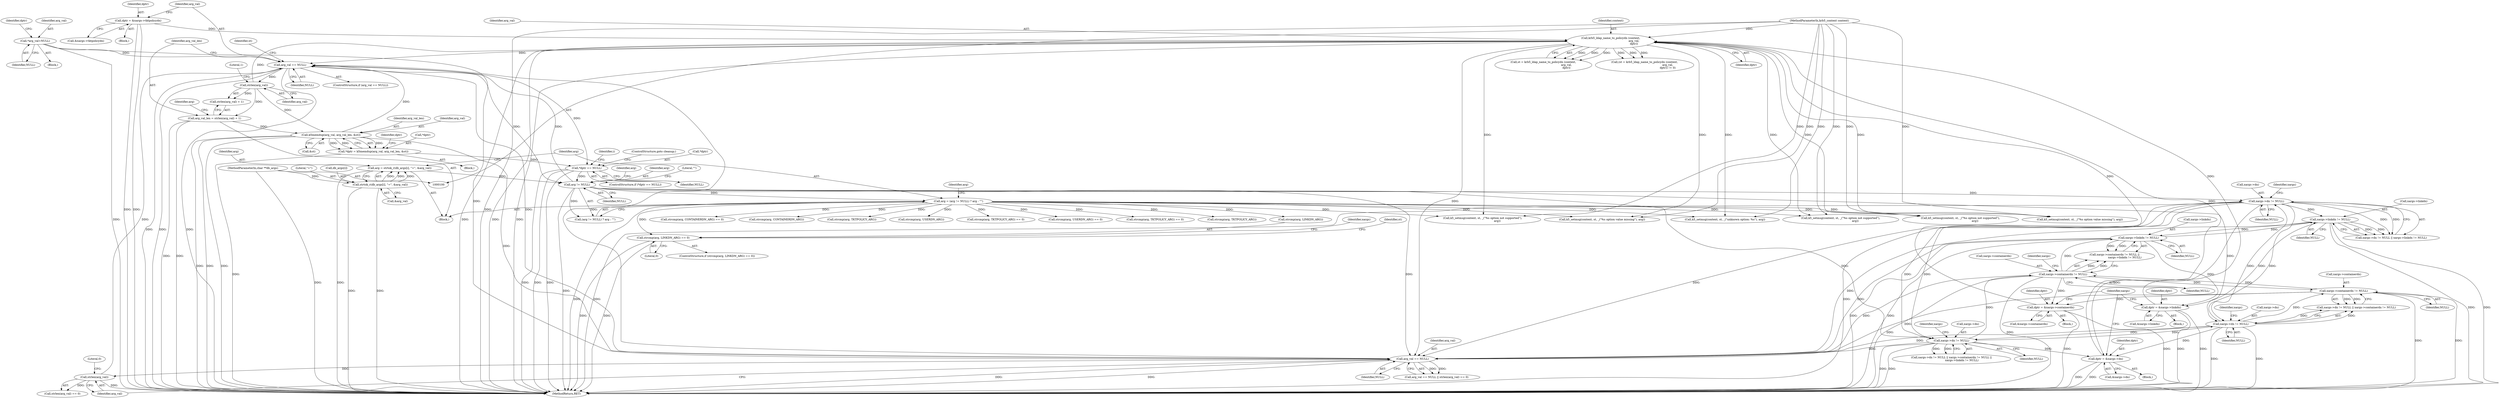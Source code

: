 digraph "0_krb5_08c642c09c38a9c6454ab43a9b53b2a89b9eef99@API" {
"1000264" [label="(Call,strcmp(arg, LINKDN_ARG) == 0)"];
"1000152" [label="(Call,arg = (arg != NULL) ? arg : \"\")"];
"1000155" [label="(Call,arg != NULL)"];
"1000143" [label="(Call,arg = strtok_r(db_args[i], \"=\", &arg_val))"];
"1000145" [label="(Call,strtok_r(db_args[i], \"=\", &arg_val))"];
"1000102" [label="(MethodParameterIn,char **db_args)"];
"1000337" [label="(Call,arg_val == NULL)"];
"1000368" [label="(Call,krb5_ldap_name_to_policydn (context,\n                                                      arg_val,\n                                                      dptr))"];
"1000101" [label="(MethodParameterIn,krb5_context context)"];
"1000354" [label="(Call,strlen(arg_val))"];
"1000167" [label="(Call,dptr = &xargs->tktpolicydn)"];
"1000293" [label="(Call,dptr = &xargs->linkdn)"];
"1000199" [label="(Call,xargs->linkdn != NULL)"];
"1000277" [label="(Call,xargs->linkdn != NULL)"];
"1000272" [label="(Call,xargs->dn != NULL)"];
"1000235" [label="(Call,xargs->dn != NULL)"];
"1000188" [label="(Call,xargs->dn != NULL)"];
"1000194" [label="(Call,xargs->containerdn != NULL)"];
"1000240" [label="(Call,xargs->containerdn != NULL)"];
"1000215" [label="(Call,dptr = &xargs->dn)"];
"1000256" [label="(Call,dptr = &xargs->containerdn)"];
"1000318" [label="(Call,arg_val == NULL)"];
"1000379" [label="(Call,k5memdup(arg_val, arg_val_len, &st))"];
"1000351" [label="(Call,arg_val_len = strlen(arg_val) + 1)"];
"1000119" [label="(Call,*arg_val=NULL)"];
"1000322" [label="(Call,strlen(arg_val))"];
"1000385" [label="(Call,*dptr == NULL)"];
"1000376" [label="(Call,*dptr = k5memdup(arg_val, arg_val_len, &st))"];
"1000177" [label="(Call,strcmp(arg, USERDN_ARG))"];
"1000241" [label="(Call,xargs->containerdn)"];
"1000269" [label="(Block,)"];
"1000355" [label="(Identifier,arg_val)"];
"1000321" [label="(Call,strlen(arg_val) == 0)"];
"1000200" [label="(Call,xargs->linkdn)"];
"1000152" [label="(Call,arg = (arg != NULL) ? arg : \"\")"];
"1000322" [label="(Call,strlen(arg_val))"];
"1000101" [label="(MethodParameterIn,krb5_context context)"];
"1000256" [label="(Call,dptr = &xargs->containerdn)"];
"1000163" [label="(Identifier,arg)"];
"1000249" [label="(Call,k5_setmsg(context, st, _(\"%s option not supported\"),\n                                  arg))"];
"1000344" [label="(Call,k5_setmsg(context, st, _(\"%s option value missing\"), arg))"];
"1000278" [label="(Call,xargs->linkdn)"];
"1000199" [label="(Call,xargs->linkdn != NULL)"];
"1000149" [label="(Literal,\"=\")"];
"1000188" [label="(Call,xargs->dn != NULL)"];
"1000370" [label="(Identifier,arg_val)"];
"1000161" [label="(Call,strcmp(arg, TKTPOLICY_ARG) == 0)"];
"1000157" [label="(Identifier,NULL)"];
"1000228" [label="(Block,)"];
"1000337" [label="(Call,arg_val == NULL)"];
"1000234" [label="(Call,xargs->dn != NULL || xargs->containerdn != NULL)"];
"1000317" [label="(Call,arg_val == NULL || strlen(arg_val) == 0)"];
"1000356" [label="(Literal,1)"];
"1000120" [label="(Identifier,arg_val)"];
"1000124" [label="(Identifier,dptr)"];
"1000319" [label="(Identifier,arg_val)"];
"1000257" [label="(Identifier,dptr)"];
"1000371" [label="(Identifier,dptr)"];
"1000271" [label="(Call,xargs->dn != NULL || xargs->linkdn != NULL)"];
"1000146" [label="(Call,db_args[i])"];
"1000381" [label="(Identifier,arg_val_len)"];
"1000377" [label="(Call,*dptr)"];
"1000176" [label="(Call,strcmp(arg, USERDN_ARG) == 0)"];
"1000242" [label="(Identifier,xargs)"];
"1000323" [label="(Identifier,arg_val)"];
"1000195" [label="(Call,xargs->containerdn)"];
"1000329" [label="(Call,k5_setmsg(context, st, _(\"%s option value missing\"), arg))"];
"1000393" [label="(MethodReturn,RET)"];
"1000144" [label="(Identifier,arg)"];
"1000313" [label="(Identifier,xargs)"];
"1000203" [label="(Identifier,NULL)"];
"1000352" [label="(Identifier,arg_val_len)"];
"1000244" [label="(Identifier,NULL)"];
"1000264" [label="(Call,strcmp(arg, LINKDN_ARG) == 0)"];
"1000358" [label="(Call,strcmp(arg, TKTPOLICY_ARG) == 0)"];
"1000162" [label="(Call,strcmp(arg, TKTPOLICY_ARG))"];
"1000304" [label="(Call,k5_setmsg(context, st, _(\"unknown option: %s\"), arg))"];
"1000302" [label="(Identifier,st)"];
"1000143" [label="(Call,arg = strtok_r(db_args[i], \"=\", &arg_val))"];
"1000102" [label="(MethodParameterIn,char **db_args)"];
"1000216" [label="(Identifier,dptr)"];
"1000277" [label="(Call,xargs->linkdn != NULL)"];
"1000141" [label="(Identifier,i)"];
"1000376" [label="(Call,*dptr = k5memdup(arg_val, arg_val_len, &st))"];
"1000268" [label="(Literal,0)"];
"1000389" [label="(ControlStructure,goto cleanup;)"];
"1000273" [label="(Call,xargs->dn)"];
"1000380" [label="(Identifier,arg_val)"];
"1000318" [label="(Call,arg_val == NULL)"];
"1000324" [label="(Literal,0)"];
"1000375" [label="(Block,)"];
"1000192" [label="(Identifier,NULL)"];
"1000385" [label="(Call,*dptr == NULL)"];
"1000158" [label="(Identifier,arg)"];
"1000198" [label="(Identifier,NULL)"];
"1000208" [label="(Call,k5_setmsg(context, st, _(\"%s option not supported\"),\n                                  arg))"];
"1000154" [label="(Call,(arg != NULL) ? arg : \"\")"];
"1000193" [label="(Call,xargs->containerdn != NULL ||\n                        xargs->linkdn != NULL)"];
"1000379" [label="(Call,k5memdup(arg_val, arg_val_len, &st))"];
"1000366" [label="(Call,st = krb5_ldap_name_to_policydn (context,\n                                                      arg_val,\n                                                      dptr))"];
"1000215" [label="(Call,dptr = &xargs->dn)"];
"1000339" [label="(Identifier,NULL)"];
"1000368" [label="(Call,krb5_ldap_name_to_policydn (context,\n                                                      arg_val,\n                                                      dptr))"];
"1000167" [label="(Call,dptr = &xargs->tktpolicydn)"];
"1000153" [label="(Identifier,arg)"];
"1000217" [label="(Call,&xargs->dn)"];
"1000121" [label="(Identifier,NULL)"];
"1000351" [label="(Call,arg_val_len = strlen(arg_val) + 1)"];
"1000295" [label="(Call,&xargs->linkdn)"];
"1000265" [label="(Call,strcmp(arg, LINKDN_ARG))"];
"1000360" [label="(Identifier,arg)"];
"1000155" [label="(Call,arg != NULL)"];
"1000384" [label="(ControlStructure,if (*dptr == NULL))"];
"1000201" [label="(Identifier,xargs)"];
"1000239" [label="(Identifier,NULL)"];
"1000382" [label="(Call,&st)"];
"1000189" [label="(Call,xargs->dn)"];
"1000168" [label="(Identifier,dptr)"];
"1000272" [label="(Call,xargs->dn != NULL)"];
"1000258" [label="(Call,&xargs->containerdn)"];
"1000281" [label="(Identifier,NULL)"];
"1000276" [label="(Identifier,NULL)"];
"1000223" [label="(Call,strcmp(arg, CONTAINERDN_ARG) == 0)"];
"1000169" [label="(Call,&xargs->tktpolicydn)"];
"1000235" [label="(Call,xargs->dn != NULL)"];
"1000263" [label="(ControlStructure,if (strcmp(arg, LINKDN_ARG) == 0))"];
"1000388" [label="(Identifier,NULL)"];
"1000274" [label="(Identifier,xargs)"];
"1000194" [label="(Call,xargs->containerdn != NULL)"];
"1000166" [label="(Block,)"];
"1000293" [label="(Call,dptr = &xargs->linkdn)"];
"1000187" [label="(Call,xargs->dn != NULL || xargs->containerdn != NULL ||\n                        xargs->linkdn != NULL)"];
"1000387" [label="(Identifier,dptr)"];
"1000336" [label="(ControlStructure,if (arg_val == NULL))"];
"1000365" [label="(Call,(st = krb5_ldap_name_to_policydn (context,\n                                                      arg_val,\n                                                      dptr)) != 0)"];
"1000286" [label="(Call,k5_setmsg(context, st, _(\"%s option not supported\"),\n                                  arg))"];
"1000386" [label="(Call,*dptr)"];
"1000279" [label="(Identifier,xargs)"];
"1000224" [label="(Call,strcmp(arg, CONTAINERDN_ARG))"];
"1000354" [label="(Call,strlen(arg_val))"];
"1000294" [label="(Identifier,dptr)"];
"1000338" [label="(Identifier,arg_val)"];
"1000342" [label="(Identifier,st)"];
"1000369" [label="(Identifier,context)"];
"1000181" [label="(Block,)"];
"1000150" [label="(Call,&arg_val)"];
"1000236" [label="(Call,xargs->dn)"];
"1000240" [label="(Call,xargs->containerdn != NULL)"];
"1000142" [label="(Block,)"];
"1000105" [label="(Block,)"];
"1000359" [label="(Call,strcmp(arg, TKTPOLICY_ARG))"];
"1000156" [label="(Identifier,arg)"];
"1000353" [label="(Call,strlen(arg_val) + 1)"];
"1000196" [label="(Identifier,xargs)"];
"1000320" [label="(Identifier,NULL)"];
"1000159" [label="(Literal,\"\")"];
"1000119" [label="(Call,*arg_val=NULL)"];
"1000145" [label="(Call,strtok_r(db_args[i], \"=\", &arg_val))"];
"1000264" -> "1000263"  [label="AST: "];
"1000264" -> "1000268"  [label="CFG: "];
"1000265" -> "1000264"  [label="AST: "];
"1000268" -> "1000264"  [label="AST: "];
"1000274" -> "1000264"  [label="CFG: "];
"1000302" -> "1000264"  [label="CFG: "];
"1000264" -> "1000393"  [label="DDG: "];
"1000264" -> "1000393"  [label="DDG: "];
"1000152" -> "1000264"  [label="DDG: "];
"1000152" -> "1000142"  [label="AST: "];
"1000152" -> "1000154"  [label="CFG: "];
"1000153" -> "1000152"  [label="AST: "];
"1000154" -> "1000152"  [label="AST: "];
"1000163" -> "1000152"  [label="CFG: "];
"1000152" -> "1000393"  [label="DDG: "];
"1000155" -> "1000152"  [label="DDG: "];
"1000152" -> "1000161"  [label="DDG: "];
"1000152" -> "1000162"  [label="DDG: "];
"1000152" -> "1000176"  [label="DDG: "];
"1000152" -> "1000177"  [label="DDG: "];
"1000152" -> "1000208"  [label="DDG: "];
"1000152" -> "1000223"  [label="DDG: "];
"1000152" -> "1000224"  [label="DDG: "];
"1000152" -> "1000249"  [label="DDG: "];
"1000152" -> "1000265"  [label="DDG: "];
"1000152" -> "1000286"  [label="DDG: "];
"1000152" -> "1000304"  [label="DDG: "];
"1000152" -> "1000329"  [label="DDG: "];
"1000152" -> "1000344"  [label="DDG: "];
"1000152" -> "1000358"  [label="DDG: "];
"1000152" -> "1000359"  [label="DDG: "];
"1000155" -> "1000154"  [label="AST: "];
"1000155" -> "1000157"  [label="CFG: "];
"1000156" -> "1000155"  [label="AST: "];
"1000157" -> "1000155"  [label="AST: "];
"1000158" -> "1000155"  [label="CFG: "];
"1000159" -> "1000155"  [label="CFG: "];
"1000155" -> "1000393"  [label="DDG: "];
"1000143" -> "1000155"  [label="DDG: "];
"1000337" -> "1000155"  [label="DDG: "];
"1000385" -> "1000155"  [label="DDG: "];
"1000155" -> "1000154"  [label="DDG: "];
"1000155" -> "1000188"  [label="DDG: "];
"1000155" -> "1000235"  [label="DDG: "];
"1000155" -> "1000272"  [label="DDG: "];
"1000155" -> "1000318"  [label="DDG: "];
"1000155" -> "1000337"  [label="DDG: "];
"1000143" -> "1000142"  [label="AST: "];
"1000143" -> "1000145"  [label="CFG: "];
"1000144" -> "1000143"  [label="AST: "];
"1000145" -> "1000143"  [label="AST: "];
"1000153" -> "1000143"  [label="CFG: "];
"1000143" -> "1000393"  [label="DDG: "];
"1000145" -> "1000143"  [label="DDG: "];
"1000145" -> "1000143"  [label="DDG: "];
"1000145" -> "1000143"  [label="DDG: "];
"1000145" -> "1000150"  [label="CFG: "];
"1000146" -> "1000145"  [label="AST: "];
"1000149" -> "1000145"  [label="AST: "];
"1000150" -> "1000145"  [label="AST: "];
"1000145" -> "1000393"  [label="DDG: "];
"1000145" -> "1000393"  [label="DDG: "];
"1000102" -> "1000145"  [label="DDG: "];
"1000102" -> "1000100"  [label="AST: "];
"1000102" -> "1000393"  [label="DDG: "];
"1000337" -> "1000336"  [label="AST: "];
"1000337" -> "1000339"  [label="CFG: "];
"1000338" -> "1000337"  [label="AST: "];
"1000339" -> "1000337"  [label="AST: "];
"1000342" -> "1000337"  [label="CFG: "];
"1000352" -> "1000337"  [label="CFG: "];
"1000337" -> "1000393"  [label="DDG: "];
"1000337" -> "1000393"  [label="DDG: "];
"1000337" -> "1000393"  [label="DDG: "];
"1000368" -> "1000337"  [label="DDG: "];
"1000318" -> "1000337"  [label="DDG: "];
"1000318" -> "1000337"  [label="DDG: "];
"1000379" -> "1000337"  [label="DDG: "];
"1000119" -> "1000337"  [label="DDG: "];
"1000322" -> "1000337"  [label="DDG: "];
"1000337" -> "1000354"  [label="DDG: "];
"1000337" -> "1000385"  [label="DDG: "];
"1000368" -> "1000366"  [label="AST: "];
"1000368" -> "1000371"  [label="CFG: "];
"1000369" -> "1000368"  [label="AST: "];
"1000370" -> "1000368"  [label="AST: "];
"1000371" -> "1000368"  [label="AST: "];
"1000366" -> "1000368"  [label="CFG: "];
"1000368" -> "1000393"  [label="DDG: "];
"1000368" -> "1000393"  [label="DDG: "];
"1000368" -> "1000393"  [label="DDG: "];
"1000368" -> "1000208"  [label="DDG: "];
"1000368" -> "1000249"  [label="DDG: "];
"1000368" -> "1000286"  [label="DDG: "];
"1000368" -> "1000304"  [label="DDG: "];
"1000368" -> "1000318"  [label="DDG: "];
"1000368" -> "1000329"  [label="DDG: "];
"1000368" -> "1000344"  [label="DDG: "];
"1000368" -> "1000365"  [label="DDG: "];
"1000368" -> "1000365"  [label="DDG: "];
"1000368" -> "1000365"  [label="DDG: "];
"1000368" -> "1000366"  [label="DDG: "];
"1000368" -> "1000366"  [label="DDG: "];
"1000368" -> "1000366"  [label="DDG: "];
"1000101" -> "1000368"  [label="DDG: "];
"1000354" -> "1000368"  [label="DDG: "];
"1000167" -> "1000368"  [label="DDG: "];
"1000293" -> "1000368"  [label="DDG: "];
"1000215" -> "1000368"  [label="DDG: "];
"1000256" -> "1000368"  [label="DDG: "];
"1000101" -> "1000100"  [label="AST: "];
"1000101" -> "1000393"  [label="DDG: "];
"1000101" -> "1000208"  [label="DDG: "];
"1000101" -> "1000249"  [label="DDG: "];
"1000101" -> "1000286"  [label="DDG: "];
"1000101" -> "1000304"  [label="DDG: "];
"1000101" -> "1000329"  [label="DDG: "];
"1000101" -> "1000344"  [label="DDG: "];
"1000354" -> "1000353"  [label="AST: "];
"1000354" -> "1000355"  [label="CFG: "];
"1000355" -> "1000354"  [label="AST: "];
"1000356" -> "1000354"  [label="CFG: "];
"1000354" -> "1000351"  [label="DDG: "];
"1000354" -> "1000353"  [label="DDG: "];
"1000354" -> "1000379"  [label="DDG: "];
"1000167" -> "1000166"  [label="AST: "];
"1000167" -> "1000169"  [label="CFG: "];
"1000168" -> "1000167"  [label="AST: "];
"1000169" -> "1000167"  [label="AST: "];
"1000338" -> "1000167"  [label="CFG: "];
"1000167" -> "1000393"  [label="DDG: "];
"1000167" -> "1000393"  [label="DDG: "];
"1000293" -> "1000269"  [label="AST: "];
"1000293" -> "1000295"  [label="CFG: "];
"1000294" -> "1000293"  [label="AST: "];
"1000295" -> "1000293"  [label="AST: "];
"1000313" -> "1000293"  [label="CFG: "];
"1000293" -> "1000393"  [label="DDG: "];
"1000293" -> "1000393"  [label="DDG: "];
"1000199" -> "1000293"  [label="DDG: "];
"1000277" -> "1000293"  [label="DDG: "];
"1000199" -> "1000193"  [label="AST: "];
"1000199" -> "1000203"  [label="CFG: "];
"1000200" -> "1000199"  [label="AST: "];
"1000203" -> "1000199"  [label="AST: "];
"1000193" -> "1000199"  [label="CFG: "];
"1000199" -> "1000393"  [label="DDG: "];
"1000199" -> "1000393"  [label="DDG: "];
"1000199" -> "1000193"  [label="DDG: "];
"1000199" -> "1000193"  [label="DDG: "];
"1000277" -> "1000199"  [label="DDG: "];
"1000194" -> "1000199"  [label="DDG: "];
"1000199" -> "1000277"  [label="DDG: "];
"1000199" -> "1000318"  [label="DDG: "];
"1000277" -> "1000271"  [label="AST: "];
"1000277" -> "1000281"  [label="CFG: "];
"1000278" -> "1000277"  [label="AST: "];
"1000281" -> "1000277"  [label="AST: "];
"1000271" -> "1000277"  [label="CFG: "];
"1000277" -> "1000393"  [label="DDG: "];
"1000277" -> "1000393"  [label="DDG: "];
"1000277" -> "1000271"  [label="DDG: "];
"1000277" -> "1000271"  [label="DDG: "];
"1000272" -> "1000277"  [label="DDG: "];
"1000277" -> "1000318"  [label="DDG: "];
"1000272" -> "1000271"  [label="AST: "];
"1000272" -> "1000276"  [label="CFG: "];
"1000273" -> "1000272"  [label="AST: "];
"1000276" -> "1000272"  [label="AST: "];
"1000279" -> "1000272"  [label="CFG: "];
"1000271" -> "1000272"  [label="CFG: "];
"1000272" -> "1000393"  [label="DDG: "];
"1000272" -> "1000393"  [label="DDG: "];
"1000272" -> "1000188"  [label="DDG: "];
"1000272" -> "1000215"  [label="DDG: "];
"1000272" -> "1000235"  [label="DDG: "];
"1000272" -> "1000271"  [label="DDG: "];
"1000272" -> "1000271"  [label="DDG: "];
"1000235" -> "1000272"  [label="DDG: "];
"1000188" -> "1000272"  [label="DDG: "];
"1000272" -> "1000318"  [label="DDG: "];
"1000235" -> "1000234"  [label="AST: "];
"1000235" -> "1000239"  [label="CFG: "];
"1000236" -> "1000235"  [label="AST: "];
"1000239" -> "1000235"  [label="AST: "];
"1000242" -> "1000235"  [label="CFG: "];
"1000234" -> "1000235"  [label="CFG: "];
"1000235" -> "1000393"  [label="DDG: "];
"1000235" -> "1000393"  [label="DDG: "];
"1000235" -> "1000188"  [label="DDG: "];
"1000235" -> "1000215"  [label="DDG: "];
"1000235" -> "1000234"  [label="DDG: "];
"1000235" -> "1000234"  [label="DDG: "];
"1000188" -> "1000235"  [label="DDG: "];
"1000235" -> "1000240"  [label="DDG: "];
"1000235" -> "1000318"  [label="DDG: "];
"1000188" -> "1000187"  [label="AST: "];
"1000188" -> "1000192"  [label="CFG: "];
"1000189" -> "1000188"  [label="AST: "];
"1000192" -> "1000188"  [label="AST: "];
"1000196" -> "1000188"  [label="CFG: "];
"1000187" -> "1000188"  [label="CFG: "];
"1000188" -> "1000393"  [label="DDG: "];
"1000188" -> "1000393"  [label="DDG: "];
"1000188" -> "1000187"  [label="DDG: "];
"1000188" -> "1000187"  [label="DDG: "];
"1000188" -> "1000194"  [label="DDG: "];
"1000188" -> "1000215"  [label="DDG: "];
"1000188" -> "1000318"  [label="DDG: "];
"1000194" -> "1000193"  [label="AST: "];
"1000194" -> "1000198"  [label="CFG: "];
"1000195" -> "1000194"  [label="AST: "];
"1000198" -> "1000194"  [label="AST: "];
"1000201" -> "1000194"  [label="CFG: "];
"1000193" -> "1000194"  [label="CFG: "];
"1000194" -> "1000393"  [label="DDG: "];
"1000194" -> "1000393"  [label="DDG: "];
"1000194" -> "1000193"  [label="DDG: "];
"1000194" -> "1000193"  [label="DDG: "];
"1000240" -> "1000194"  [label="DDG: "];
"1000194" -> "1000240"  [label="DDG: "];
"1000194" -> "1000256"  [label="DDG: "];
"1000194" -> "1000318"  [label="DDG: "];
"1000240" -> "1000234"  [label="AST: "];
"1000240" -> "1000244"  [label="CFG: "];
"1000241" -> "1000240"  [label="AST: "];
"1000244" -> "1000240"  [label="AST: "];
"1000234" -> "1000240"  [label="CFG: "];
"1000240" -> "1000393"  [label="DDG: "];
"1000240" -> "1000393"  [label="DDG: "];
"1000240" -> "1000234"  [label="DDG: "];
"1000240" -> "1000234"  [label="DDG: "];
"1000240" -> "1000256"  [label="DDG: "];
"1000240" -> "1000318"  [label="DDG: "];
"1000215" -> "1000181"  [label="AST: "];
"1000215" -> "1000217"  [label="CFG: "];
"1000216" -> "1000215"  [label="AST: "];
"1000217" -> "1000215"  [label="AST: "];
"1000313" -> "1000215"  [label="CFG: "];
"1000215" -> "1000393"  [label="DDG: "];
"1000215" -> "1000393"  [label="DDG: "];
"1000256" -> "1000228"  [label="AST: "];
"1000256" -> "1000258"  [label="CFG: "];
"1000257" -> "1000256"  [label="AST: "];
"1000258" -> "1000256"  [label="AST: "];
"1000313" -> "1000256"  [label="CFG: "];
"1000256" -> "1000393"  [label="DDG: "];
"1000256" -> "1000393"  [label="DDG: "];
"1000318" -> "1000317"  [label="AST: "];
"1000318" -> "1000320"  [label="CFG: "];
"1000319" -> "1000318"  [label="AST: "];
"1000320" -> "1000318"  [label="AST: "];
"1000323" -> "1000318"  [label="CFG: "];
"1000317" -> "1000318"  [label="CFG: "];
"1000318" -> "1000393"  [label="DDG: "];
"1000318" -> "1000393"  [label="DDG: "];
"1000318" -> "1000317"  [label="DDG: "];
"1000318" -> "1000317"  [label="DDG: "];
"1000379" -> "1000318"  [label="DDG: "];
"1000119" -> "1000318"  [label="DDG: "];
"1000318" -> "1000322"  [label="DDG: "];
"1000379" -> "1000376"  [label="AST: "];
"1000379" -> "1000382"  [label="CFG: "];
"1000380" -> "1000379"  [label="AST: "];
"1000381" -> "1000379"  [label="AST: "];
"1000382" -> "1000379"  [label="AST: "];
"1000376" -> "1000379"  [label="CFG: "];
"1000379" -> "1000393"  [label="DDG: "];
"1000379" -> "1000393"  [label="DDG: "];
"1000379" -> "1000393"  [label="DDG: "];
"1000379" -> "1000376"  [label="DDG: "];
"1000379" -> "1000376"  [label="DDG: "];
"1000379" -> "1000376"  [label="DDG: "];
"1000351" -> "1000379"  [label="DDG: "];
"1000351" -> "1000142"  [label="AST: "];
"1000351" -> "1000353"  [label="CFG: "];
"1000352" -> "1000351"  [label="AST: "];
"1000353" -> "1000351"  [label="AST: "];
"1000360" -> "1000351"  [label="CFG: "];
"1000351" -> "1000393"  [label="DDG: "];
"1000351" -> "1000393"  [label="DDG: "];
"1000119" -> "1000105"  [label="AST: "];
"1000119" -> "1000121"  [label="CFG: "];
"1000120" -> "1000119"  [label="AST: "];
"1000121" -> "1000119"  [label="AST: "];
"1000124" -> "1000119"  [label="CFG: "];
"1000119" -> "1000393"  [label="DDG: "];
"1000322" -> "1000321"  [label="AST: "];
"1000322" -> "1000323"  [label="CFG: "];
"1000323" -> "1000322"  [label="AST: "];
"1000324" -> "1000322"  [label="CFG: "];
"1000322" -> "1000393"  [label="DDG: "];
"1000322" -> "1000321"  [label="DDG: "];
"1000385" -> "1000384"  [label="AST: "];
"1000385" -> "1000388"  [label="CFG: "];
"1000386" -> "1000385"  [label="AST: "];
"1000388" -> "1000385"  [label="AST: "];
"1000389" -> "1000385"  [label="CFG: "];
"1000141" -> "1000385"  [label="CFG: "];
"1000385" -> "1000393"  [label="DDG: "];
"1000385" -> "1000393"  [label="DDG: "];
"1000385" -> "1000393"  [label="DDG: "];
"1000376" -> "1000385"  [label="DDG: "];
"1000376" -> "1000375"  [label="AST: "];
"1000377" -> "1000376"  [label="AST: "];
"1000387" -> "1000376"  [label="CFG: "];
"1000376" -> "1000393"  [label="DDG: "];
}
